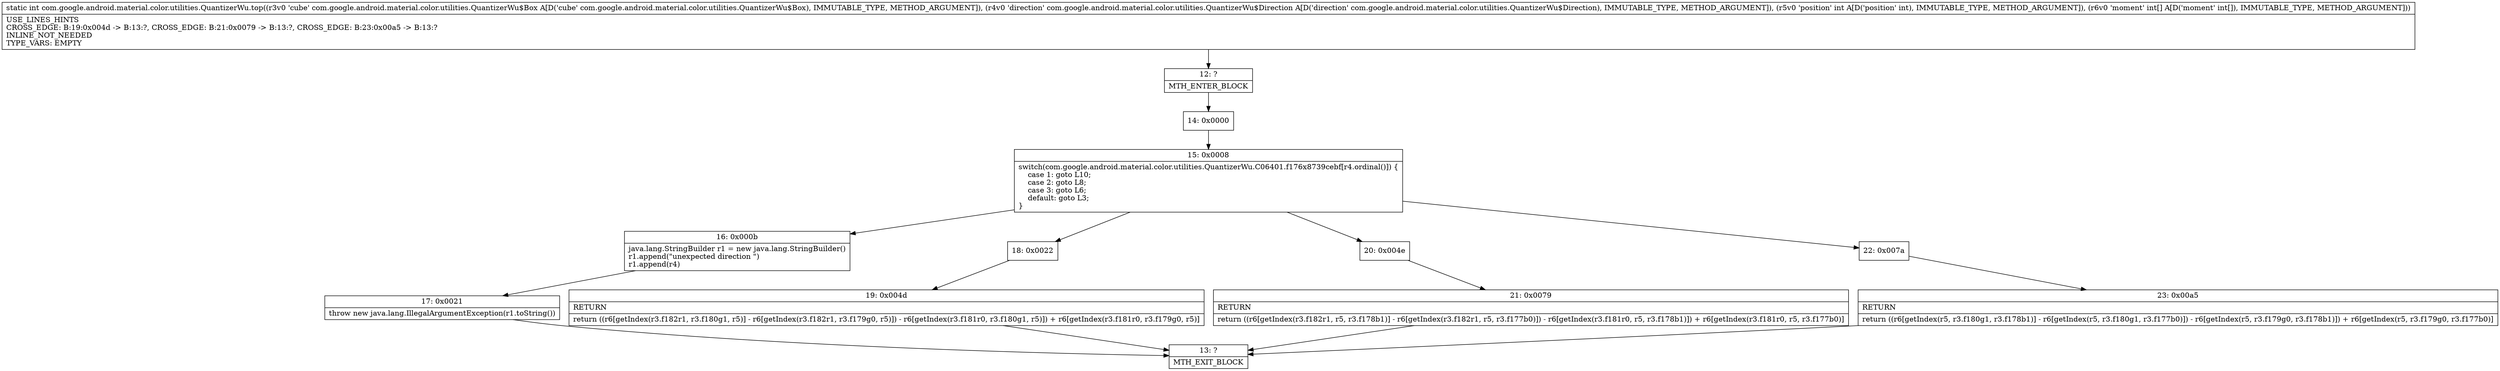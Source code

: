 digraph "CFG forcom.google.android.material.color.utilities.QuantizerWu.top(Lcom\/google\/android\/material\/color\/utilities\/QuantizerWu$Box;Lcom\/google\/android\/material\/color\/utilities\/QuantizerWu$Direction;I[I)I" {
Node_12 [shape=record,label="{12\:\ ?|MTH_ENTER_BLOCK\l}"];
Node_14 [shape=record,label="{14\:\ 0x0000}"];
Node_15 [shape=record,label="{15\:\ 0x0008|switch(com.google.android.material.color.utilities.QuantizerWu.C06401.f176x8739cebf[r4.ordinal()]) \{\l    case 1: goto L10;\l    case 2: goto L8;\l    case 3: goto L6;\l    default: goto L3;\l\}\l}"];
Node_16 [shape=record,label="{16\:\ 0x000b|java.lang.StringBuilder r1 = new java.lang.StringBuilder()\lr1.append(\"unexpected direction \")\lr1.append(r4)\l}"];
Node_17 [shape=record,label="{17\:\ 0x0021|throw new java.lang.IllegalArgumentException(r1.toString())\l}"];
Node_13 [shape=record,label="{13\:\ ?|MTH_EXIT_BLOCK\l}"];
Node_18 [shape=record,label="{18\:\ 0x0022}"];
Node_19 [shape=record,label="{19\:\ 0x004d|RETURN\l|return ((r6[getIndex(r3.f182r1, r3.f180g1, r5)] \- r6[getIndex(r3.f182r1, r3.f179g0, r5)]) \- r6[getIndex(r3.f181r0, r3.f180g1, r5)]) + r6[getIndex(r3.f181r0, r3.f179g0, r5)]\l}"];
Node_20 [shape=record,label="{20\:\ 0x004e}"];
Node_21 [shape=record,label="{21\:\ 0x0079|RETURN\l|return ((r6[getIndex(r3.f182r1, r5, r3.f178b1)] \- r6[getIndex(r3.f182r1, r5, r3.f177b0)]) \- r6[getIndex(r3.f181r0, r5, r3.f178b1)]) + r6[getIndex(r3.f181r0, r5, r3.f177b0)]\l}"];
Node_22 [shape=record,label="{22\:\ 0x007a}"];
Node_23 [shape=record,label="{23\:\ 0x00a5|RETURN\l|return ((r6[getIndex(r5, r3.f180g1, r3.f178b1)] \- r6[getIndex(r5, r3.f180g1, r3.f177b0)]) \- r6[getIndex(r5, r3.f179g0, r3.f178b1)]) + r6[getIndex(r5, r3.f179g0, r3.f177b0)]\l}"];
MethodNode[shape=record,label="{static int com.google.android.material.color.utilities.QuantizerWu.top((r3v0 'cube' com.google.android.material.color.utilities.QuantizerWu$Box A[D('cube' com.google.android.material.color.utilities.QuantizerWu$Box), IMMUTABLE_TYPE, METHOD_ARGUMENT]), (r4v0 'direction' com.google.android.material.color.utilities.QuantizerWu$Direction A[D('direction' com.google.android.material.color.utilities.QuantizerWu$Direction), IMMUTABLE_TYPE, METHOD_ARGUMENT]), (r5v0 'position' int A[D('position' int), IMMUTABLE_TYPE, METHOD_ARGUMENT]), (r6v0 'moment' int[] A[D('moment' int[]), IMMUTABLE_TYPE, METHOD_ARGUMENT]))  | USE_LINES_HINTS\lCROSS_EDGE: B:19:0x004d \-\> B:13:?, CROSS_EDGE: B:21:0x0079 \-\> B:13:?, CROSS_EDGE: B:23:0x00a5 \-\> B:13:?\lINLINE_NOT_NEEDED\lTYPE_VARS: EMPTY\l}"];
MethodNode -> Node_12;Node_12 -> Node_14;
Node_14 -> Node_15;
Node_15 -> Node_16;
Node_15 -> Node_18;
Node_15 -> Node_20;
Node_15 -> Node_22;
Node_16 -> Node_17;
Node_17 -> Node_13;
Node_18 -> Node_19;
Node_19 -> Node_13;
Node_20 -> Node_21;
Node_21 -> Node_13;
Node_22 -> Node_23;
Node_23 -> Node_13;
}

